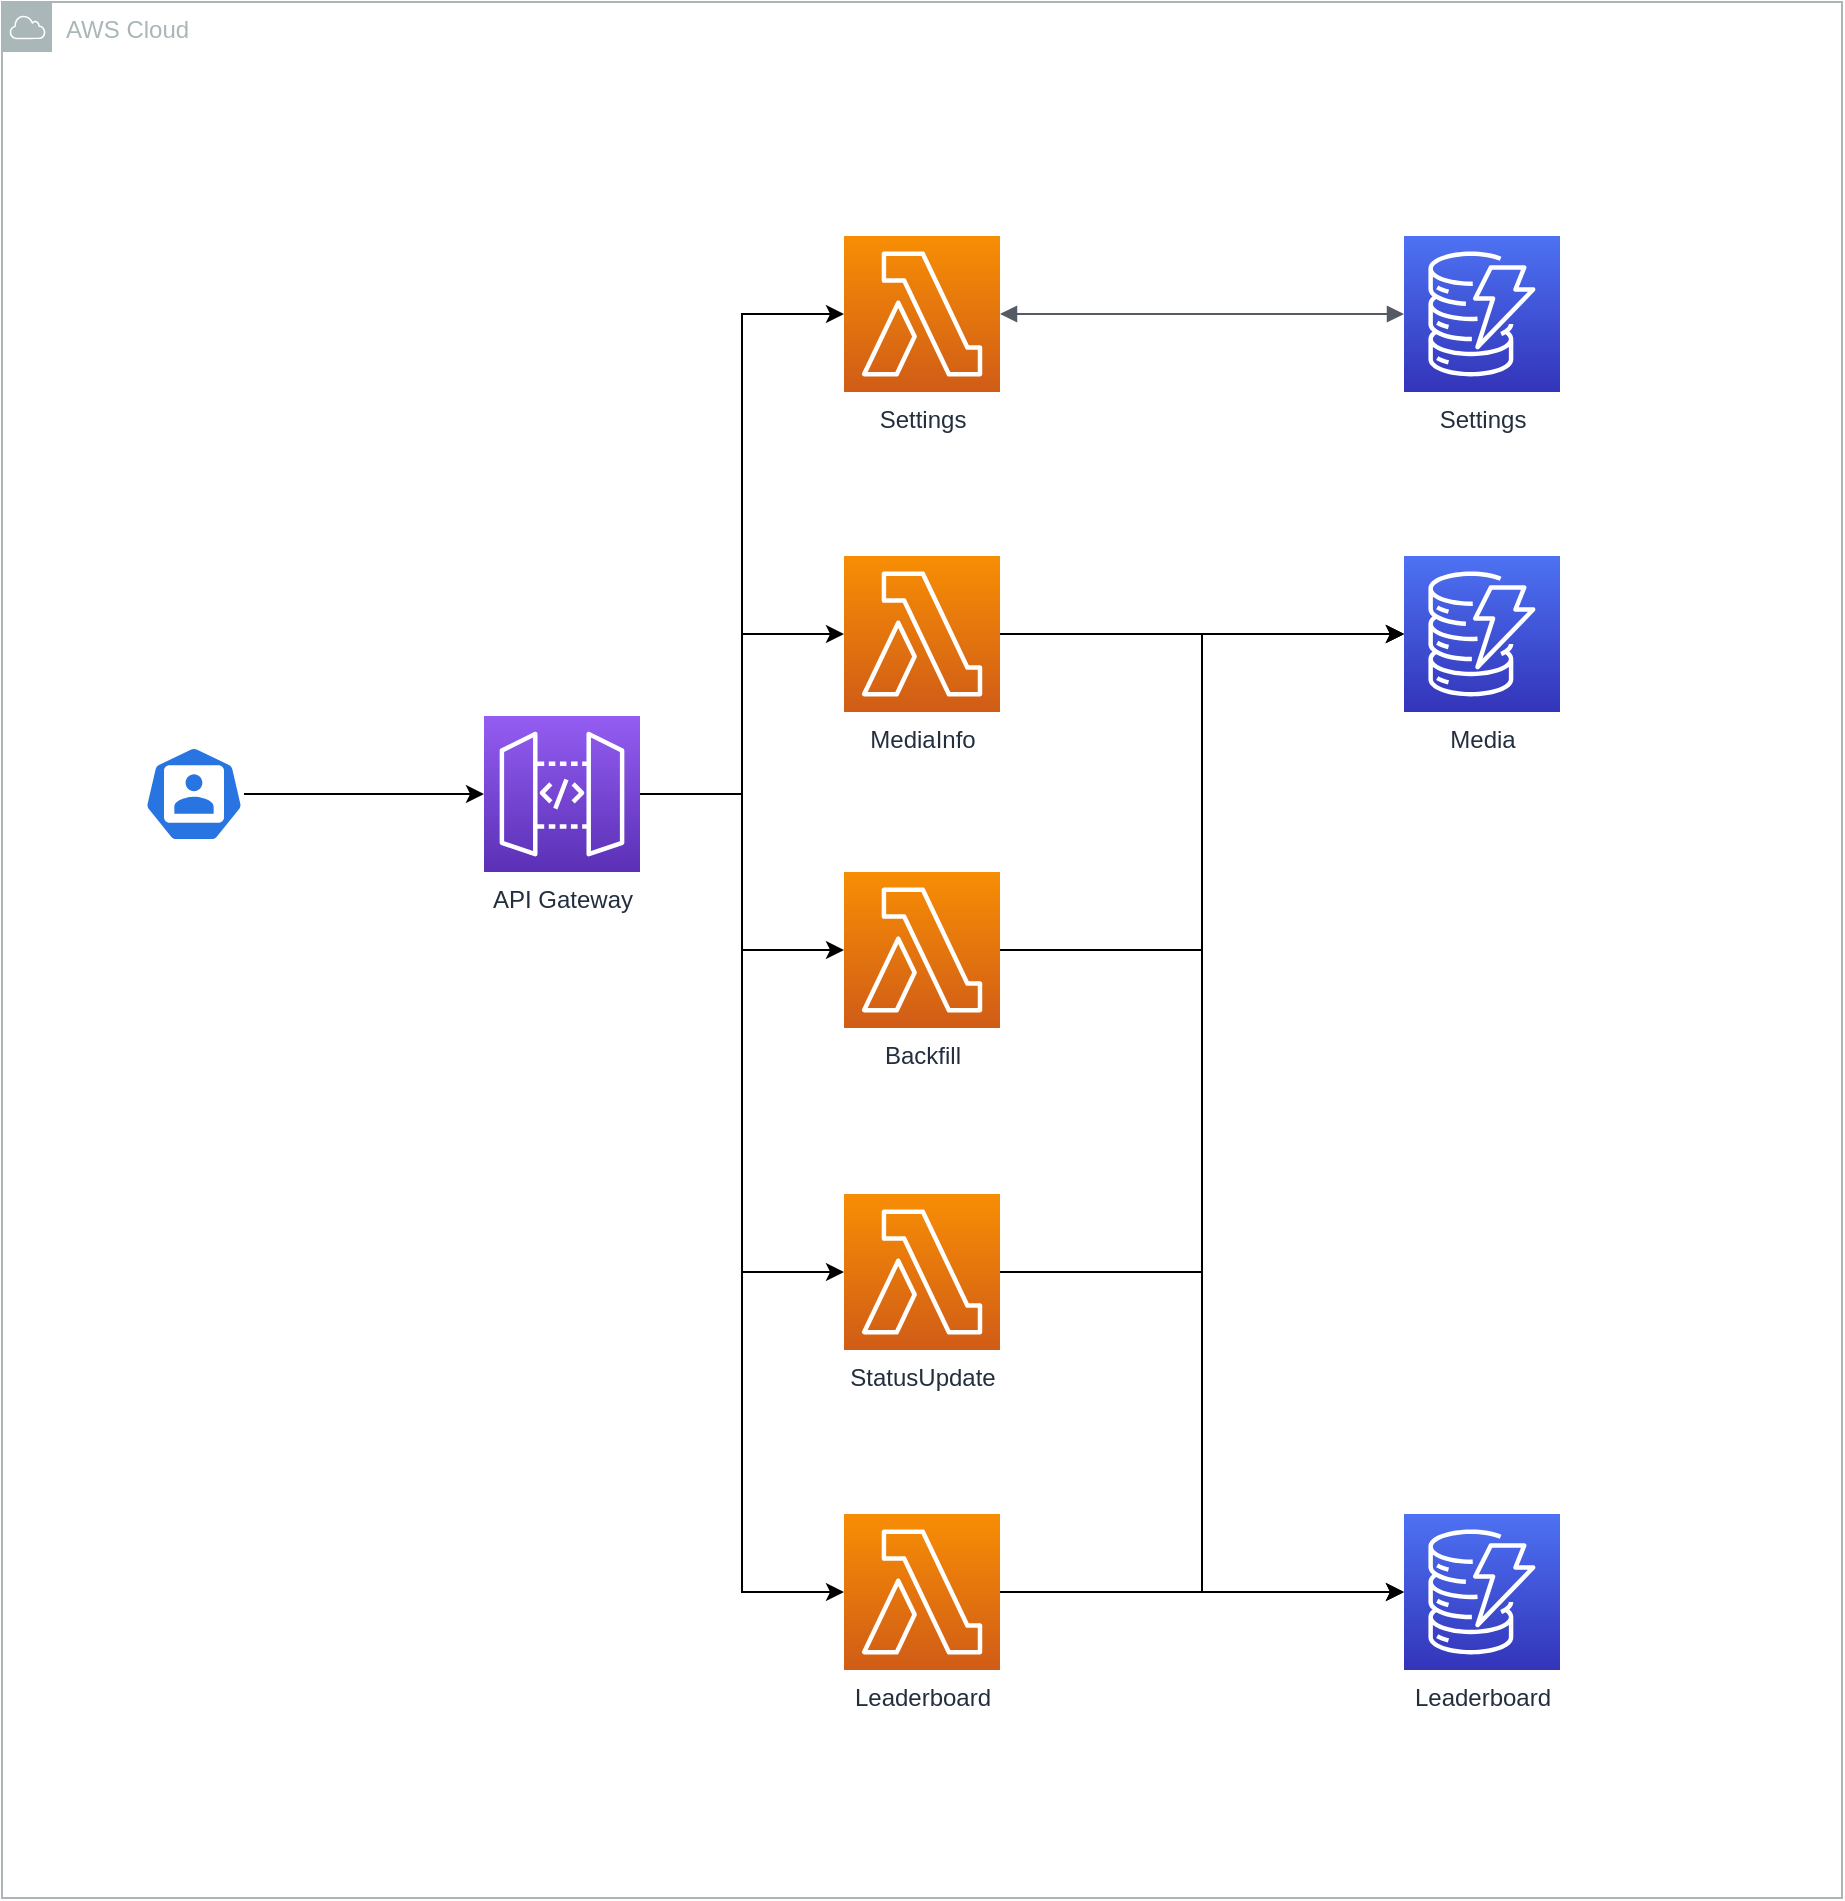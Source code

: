 <mxfile version="20.8.22" type="device"><diagram name="Page-1" id="3xq-a2m-bxWyaWCPJDlT"><mxGraphModel dx="1888" dy="1333" grid="1" gridSize="10" guides="1" tooltips="1" connect="1" arrows="1" fold="1" page="1" pageScale="1" pageWidth="1100" pageHeight="850" math="0" shadow="0"><root><mxCell id="0"/><mxCell id="1" parent="0"/><mxCell id="V5ulNj6-rS1qbc0mLLFK-2" value="AWS Cloud" style="sketch=0;outlineConnect=0;gradientColor=none;html=1;whiteSpace=wrap;fontSize=12;fontStyle=0;shape=mxgraph.aws4.group;grIcon=mxgraph.aws4.group_aws_cloud;strokeColor=#AAB7B8;fillColor=none;verticalAlign=top;align=left;spacingLeft=30;fontColor=#AAB7B8;dashed=0;" vertex="1" parent="1"><mxGeometry x="90" y="80" width="920" height="948" as="geometry"/></mxCell><mxCell id="V5ulNj6-rS1qbc0mLLFK-7" style="edgeStyle=orthogonalEdgeStyle;rounded=0;orthogonalLoop=1;jettySize=auto;html=1;" edge="1" parent="1" source="V5ulNj6-rS1qbc0mLLFK-1" target="V5ulNj6-rS1qbc0mLLFK-3"><mxGeometry relative="1" as="geometry"/></mxCell><mxCell id="V5ulNj6-rS1qbc0mLLFK-1" value="" style="sketch=0;html=1;dashed=0;whitespace=wrap;fillColor=#2875E2;strokeColor=#ffffff;points=[[0.005,0.63,0],[0.1,0.2,0],[0.9,0.2,0],[0.5,0,0],[0.995,0.63,0],[0.72,0.99,0],[0.5,1,0],[0.28,0.99,0]];verticalLabelPosition=bottom;align=center;verticalAlign=top;shape=mxgraph.kubernetes.icon;prIcon=user" vertex="1" parent="1"><mxGeometry x="161" y="452" width="50" height="48" as="geometry"/></mxCell><mxCell id="V5ulNj6-rS1qbc0mLLFK-16" style="edgeStyle=orthogonalEdgeStyle;rounded=0;orthogonalLoop=1;jettySize=auto;html=1;entryX=0;entryY=0.5;entryDx=0;entryDy=0;entryPerimeter=0;" edge="1" parent="1" source="V5ulNj6-rS1qbc0mLLFK-3" target="V5ulNj6-rS1qbc0mLLFK-12"><mxGeometry relative="1" as="geometry"/></mxCell><mxCell id="V5ulNj6-rS1qbc0mLLFK-17" style="edgeStyle=orthogonalEdgeStyle;rounded=0;orthogonalLoop=1;jettySize=auto;html=1;entryX=0;entryY=0.5;entryDx=0;entryDy=0;entryPerimeter=0;" edge="1" parent="1" source="V5ulNj6-rS1qbc0mLLFK-3" target="V5ulNj6-rS1qbc0mLLFK-13"><mxGeometry relative="1" as="geometry"/></mxCell><mxCell id="V5ulNj6-rS1qbc0mLLFK-19" style="edgeStyle=orthogonalEdgeStyle;rounded=0;orthogonalLoop=1;jettySize=auto;html=1;entryX=0;entryY=0.5;entryDx=0;entryDy=0;entryPerimeter=0;" edge="1" parent="1" source="V5ulNj6-rS1qbc0mLLFK-3" target="V5ulNj6-rS1qbc0mLLFK-11"><mxGeometry relative="1" as="geometry"/></mxCell><mxCell id="V5ulNj6-rS1qbc0mLLFK-22" style="edgeStyle=orthogonalEdgeStyle;rounded=0;orthogonalLoop=1;jettySize=auto;html=1;entryX=0;entryY=0.5;entryDx=0;entryDy=0;entryPerimeter=0;" edge="1" parent="1" source="V5ulNj6-rS1qbc0mLLFK-3" target="V5ulNj6-rS1qbc0mLLFK-10"><mxGeometry relative="1" as="geometry"/></mxCell><mxCell id="V5ulNj6-rS1qbc0mLLFK-27" style="edgeStyle=orthogonalEdgeStyle;rounded=0;orthogonalLoop=1;jettySize=auto;html=1;entryX=0;entryY=0.5;entryDx=0;entryDy=0;entryPerimeter=0;" edge="1" parent="1" source="V5ulNj6-rS1qbc0mLLFK-3" target="V5ulNj6-rS1qbc0mLLFK-26"><mxGeometry relative="1" as="geometry"/></mxCell><mxCell id="V5ulNj6-rS1qbc0mLLFK-3" value="API Gateway" style="sketch=0;points=[[0,0,0],[0.25,0,0],[0.5,0,0],[0.75,0,0],[1,0,0],[0,1,0],[0.25,1,0],[0.5,1,0],[0.75,1,0],[1,1,0],[0,0.25,0],[0,0.5,0],[0,0.75,0],[1,0.25,0],[1,0.5,0],[1,0.75,0]];outlineConnect=0;fontColor=#232F3E;gradientColor=#945DF2;gradientDirection=north;fillColor=#5A30B5;strokeColor=#ffffff;dashed=0;verticalLabelPosition=bottom;verticalAlign=top;align=center;html=1;fontSize=12;fontStyle=0;aspect=fixed;shape=mxgraph.aws4.resourceIcon;resIcon=mxgraph.aws4.api_gateway;" vertex="1" parent="1"><mxGeometry x="331" y="437" width="78" height="78" as="geometry"/></mxCell><mxCell id="V5ulNj6-rS1qbc0mLLFK-29" style="edgeStyle=orthogonalEdgeStyle;rounded=0;orthogonalLoop=1;jettySize=auto;html=1;entryX=0;entryY=0.5;entryDx=0;entryDy=0;entryPerimeter=0;" edge="1" parent="1" source="V5ulNj6-rS1qbc0mLLFK-10" target="V5ulNj6-rS1qbc0mLLFK-25"><mxGeometry relative="1" as="geometry"/></mxCell><mxCell id="V5ulNj6-rS1qbc0mLLFK-10" value="Backfill" style="sketch=0;points=[[0,0,0],[0.25,0,0],[0.5,0,0],[0.75,0,0],[1,0,0],[0,1,0],[0.25,1,0],[0.5,1,0],[0.75,1,0],[1,1,0],[0,0.25,0],[0,0.5,0],[0,0.75,0],[1,0.25,0],[1,0.5,0],[1,0.75,0]];outlineConnect=0;fontColor=#232F3E;gradientColor=#F78E04;gradientDirection=north;fillColor=#D05C17;strokeColor=#ffffff;dashed=0;verticalLabelPosition=bottom;verticalAlign=top;align=center;html=1;fontSize=12;fontStyle=0;aspect=fixed;shape=mxgraph.aws4.resourceIcon;resIcon=mxgraph.aws4.lambda;" vertex="1" parent="1"><mxGeometry x="511" y="515" width="78" height="78" as="geometry"/></mxCell><mxCell id="V5ulNj6-rS1qbc0mLLFK-30" style="edgeStyle=orthogonalEdgeStyle;rounded=0;orthogonalLoop=1;jettySize=auto;html=1;entryX=0;entryY=0.5;entryDx=0;entryDy=0;entryPerimeter=0;" edge="1" parent="1" source="V5ulNj6-rS1qbc0mLLFK-11" target="V5ulNj6-rS1qbc0mLLFK-25"><mxGeometry relative="1" as="geometry"/></mxCell><mxCell id="V5ulNj6-rS1qbc0mLLFK-31" style="edgeStyle=orthogonalEdgeStyle;rounded=0;orthogonalLoop=1;jettySize=auto;html=1;entryX=0;entryY=0.5;entryDx=0;entryDy=0;entryPerimeter=0;" edge="1" parent="1" source="V5ulNj6-rS1qbc0mLLFK-11" target="V5ulNj6-rS1qbc0mLLFK-24"><mxGeometry relative="1" as="geometry"/></mxCell><mxCell id="V5ulNj6-rS1qbc0mLLFK-11" value="StatusUpdate" style="sketch=0;points=[[0,0,0],[0.25,0,0],[0.5,0,0],[0.75,0,0],[1,0,0],[0,1,0],[0.25,1,0],[0.5,1,0],[0.75,1,0],[1,1,0],[0,0.25,0],[0,0.5,0],[0,0.75,0],[1,0.25,0],[1,0.5,0],[1,0.75,0]];outlineConnect=0;fontColor=#232F3E;gradientColor=#F78E04;gradientDirection=north;fillColor=#D05C17;strokeColor=#ffffff;dashed=0;verticalLabelPosition=bottom;verticalAlign=top;align=center;html=1;fontSize=12;fontStyle=0;aspect=fixed;shape=mxgraph.aws4.resourceIcon;resIcon=mxgraph.aws4.lambda;" vertex="1" parent="1"><mxGeometry x="511" y="676" width="78" height="78" as="geometry"/></mxCell><mxCell id="V5ulNj6-rS1qbc0mLLFK-12" value="Settings" style="sketch=0;points=[[0,0,0],[0.25,0,0],[0.5,0,0],[0.75,0,0],[1,0,0],[0,1,0],[0.25,1,0],[0.5,1,0],[0.75,1,0],[1,1,0],[0,0.25,0],[0,0.5,0],[0,0.75,0],[1,0.25,0],[1,0.5,0],[1,0.75,0]];outlineConnect=0;fontColor=#232F3E;gradientColor=#F78E04;gradientDirection=north;fillColor=#D05C17;strokeColor=#ffffff;dashed=0;verticalLabelPosition=bottom;verticalAlign=top;align=center;html=1;fontSize=12;fontStyle=0;aspect=fixed;shape=mxgraph.aws4.resourceIcon;resIcon=mxgraph.aws4.lambda;" vertex="1" parent="1"><mxGeometry x="511" y="197" width="78" height="78" as="geometry"/></mxCell><mxCell id="V5ulNj6-rS1qbc0mLLFK-28" style="edgeStyle=orthogonalEdgeStyle;rounded=0;orthogonalLoop=1;jettySize=auto;html=1;entryX=0;entryY=0.5;entryDx=0;entryDy=0;entryPerimeter=0;" edge="1" parent="1" source="V5ulNj6-rS1qbc0mLLFK-13" target="V5ulNj6-rS1qbc0mLLFK-25"><mxGeometry relative="1" as="geometry"/></mxCell><mxCell id="V5ulNj6-rS1qbc0mLLFK-13" value="MediaInfo" style="sketch=0;points=[[0,0,0],[0.25,0,0],[0.5,0,0],[0.75,0,0],[1,0,0],[0,1,0],[0.25,1,0],[0.5,1,0],[0.75,1,0],[1,1,0],[0,0.25,0],[0,0.5,0],[0,0.75,0],[1,0.25,0],[1,0.5,0],[1,0.75,0]];outlineConnect=0;fontColor=#232F3E;gradientColor=#F78E04;gradientDirection=north;fillColor=#D05C17;strokeColor=#ffffff;dashed=0;verticalLabelPosition=bottom;verticalAlign=top;align=center;html=1;fontSize=12;fontStyle=0;aspect=fixed;shape=mxgraph.aws4.resourceIcon;resIcon=mxgraph.aws4.lambda;" vertex="1" parent="1"><mxGeometry x="511" y="357" width="78" height="78" as="geometry"/></mxCell><mxCell id="V5ulNj6-rS1qbc0mLLFK-15" value="Settings" style="sketch=0;points=[[0,0,0],[0.25,0,0],[0.5,0,0],[0.75,0,0],[1,0,0],[0,1,0],[0.25,1,0],[0.5,1,0],[0.75,1,0],[1,1,0],[0,0.25,0],[0,0.5,0],[0,0.75,0],[1,0.25,0],[1,0.5,0],[1,0.75,0]];outlineConnect=0;fontColor=#232F3E;gradientColor=#4D72F3;gradientDirection=north;fillColor=#3334B9;strokeColor=#ffffff;dashed=0;verticalLabelPosition=bottom;verticalAlign=top;align=center;html=1;fontSize=12;fontStyle=0;aspect=fixed;shape=mxgraph.aws4.resourceIcon;resIcon=mxgraph.aws4.dynamodb;" vertex="1" parent="1"><mxGeometry x="791" y="197" width="78" height="78" as="geometry"/></mxCell><mxCell id="V5ulNj6-rS1qbc0mLLFK-21" value="" style="edgeStyle=orthogonalEdgeStyle;html=1;endArrow=block;elbow=vertical;startArrow=block;startFill=1;endFill=1;strokeColor=#545B64;rounded=0;exitX=1;exitY=0.5;exitDx=0;exitDy=0;exitPerimeter=0;entryX=0;entryY=0.5;entryDx=0;entryDy=0;entryPerimeter=0;" edge="1" parent="1" source="V5ulNj6-rS1qbc0mLLFK-12" target="V5ulNj6-rS1qbc0mLLFK-15"><mxGeometry width="100" relative="1" as="geometry"><mxPoint x="671" y="286" as="sourcePoint"/><mxPoint x="771" y="286" as="targetPoint"/></mxGeometry></mxCell><mxCell id="V5ulNj6-rS1qbc0mLLFK-24" value="Leaderboard" style="sketch=0;points=[[0,0,0],[0.25,0,0],[0.5,0,0],[0.75,0,0],[1,0,0],[0,1,0],[0.25,1,0],[0.5,1,0],[0.75,1,0],[1,1,0],[0,0.25,0],[0,0.5,0],[0,0.75,0],[1,0.25,0],[1,0.5,0],[1,0.75,0]];outlineConnect=0;fontColor=#232F3E;gradientColor=#4D72F3;gradientDirection=north;fillColor=#3334B9;strokeColor=#ffffff;dashed=0;verticalLabelPosition=bottom;verticalAlign=top;align=center;html=1;fontSize=12;fontStyle=0;aspect=fixed;shape=mxgraph.aws4.resourceIcon;resIcon=mxgraph.aws4.dynamodb;" vertex="1" parent="1"><mxGeometry x="791" y="836" width="78" height="78" as="geometry"/></mxCell><mxCell id="V5ulNj6-rS1qbc0mLLFK-25" value="Media" style="sketch=0;points=[[0,0,0],[0.25,0,0],[0.5,0,0],[0.75,0,0],[1,0,0],[0,1,0],[0.25,1,0],[0.5,1,0],[0.75,1,0],[1,1,0],[0,0.25,0],[0,0.5,0],[0,0.75,0],[1,0.25,0],[1,0.5,0],[1,0.75,0]];outlineConnect=0;fontColor=#232F3E;gradientColor=#4D72F3;gradientDirection=north;fillColor=#3334B9;strokeColor=#ffffff;dashed=0;verticalLabelPosition=bottom;verticalAlign=top;align=center;html=1;fontSize=12;fontStyle=0;aspect=fixed;shape=mxgraph.aws4.resourceIcon;resIcon=mxgraph.aws4.dynamodb;" vertex="1" parent="1"><mxGeometry x="791" y="357" width="78" height="78" as="geometry"/></mxCell><mxCell id="V5ulNj6-rS1qbc0mLLFK-32" style="edgeStyle=orthogonalEdgeStyle;rounded=0;orthogonalLoop=1;jettySize=auto;html=1;entryX=0;entryY=0.5;entryDx=0;entryDy=0;entryPerimeter=0;" edge="1" parent="1" source="V5ulNj6-rS1qbc0mLLFK-26" target="V5ulNj6-rS1qbc0mLLFK-24"><mxGeometry relative="1" as="geometry"/></mxCell><mxCell id="V5ulNj6-rS1qbc0mLLFK-26" value="Leaderboard" style="sketch=0;points=[[0,0,0],[0.25,0,0],[0.5,0,0],[0.75,0,0],[1,0,0],[0,1,0],[0.25,1,0],[0.5,1,0],[0.75,1,0],[1,1,0],[0,0.25,0],[0,0.5,0],[0,0.75,0],[1,0.25,0],[1,0.5,0],[1,0.75,0]];outlineConnect=0;fontColor=#232F3E;gradientColor=#F78E04;gradientDirection=north;fillColor=#D05C17;strokeColor=#ffffff;dashed=0;verticalLabelPosition=bottom;verticalAlign=top;align=center;html=1;fontSize=12;fontStyle=0;aspect=fixed;shape=mxgraph.aws4.resourceIcon;resIcon=mxgraph.aws4.lambda;" vertex="1" parent="1"><mxGeometry x="511" y="836" width="78" height="78" as="geometry"/></mxCell></root></mxGraphModel></diagram></mxfile>
